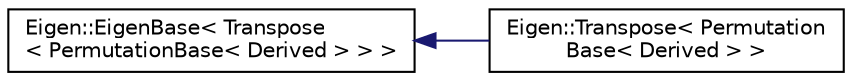 digraph "Graphical Class Hierarchy"
{
  edge [fontname="Helvetica",fontsize="10",labelfontname="Helvetica",labelfontsize="10"];
  node [fontname="Helvetica",fontsize="10",shape=record];
  rankdir="LR";
  Node1 [label="Eigen::EigenBase\< Transpose\l\< PermutationBase\< Derived \> \> \>",height=0.2,width=0.4,color="black", fillcolor="white", style="filled",URL="$struct_eigen_1_1_eigen_base.html"];
  Node1 -> Node2 [dir="back",color="midnightblue",fontsize="10",style="solid",fontname="Helvetica"];
  Node2 [label="Eigen::Transpose\< Permutation\lBase\< Derived \> \>",height=0.2,width=0.4,color="black", fillcolor="white", style="filled",URL="$class_eigen_1_1_transpose_3_01_permutation_base_3_01_derived_01_4_01_4.html"];
}
